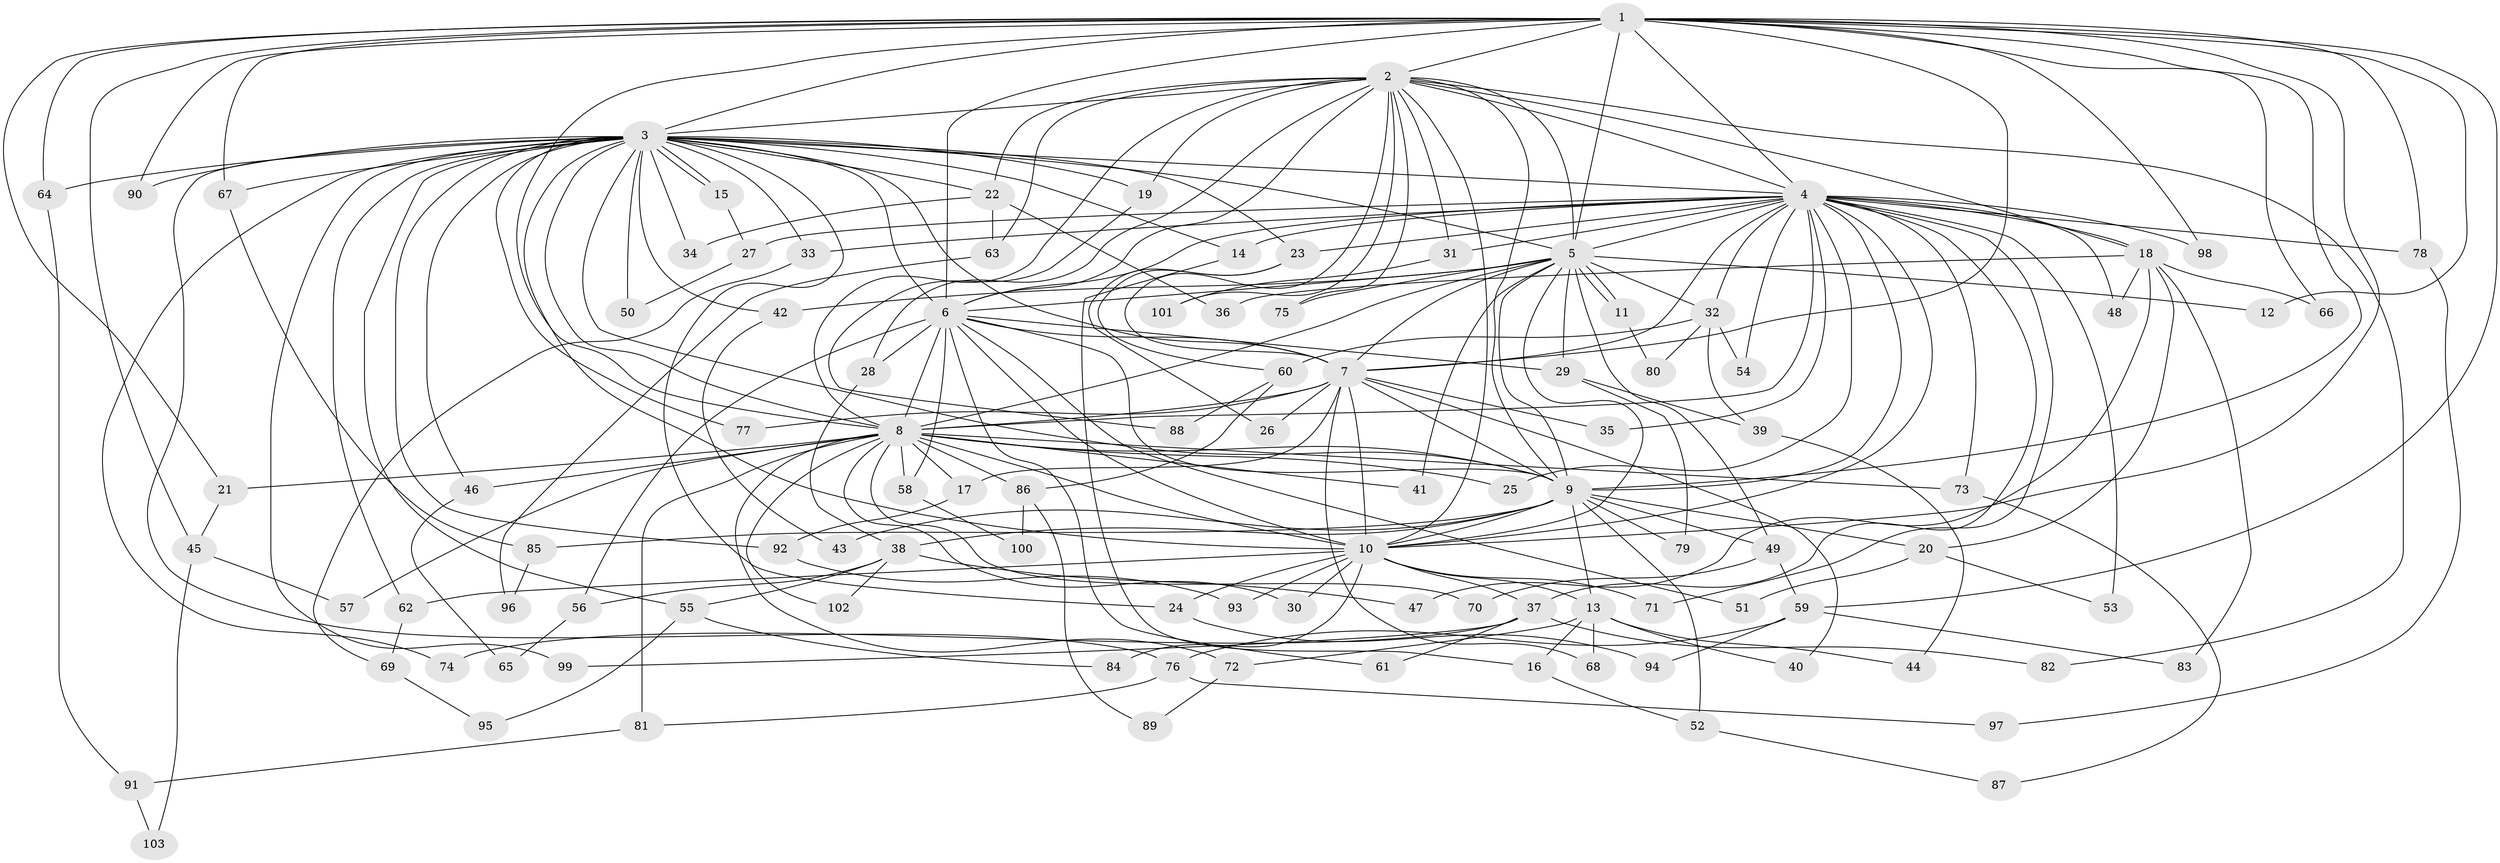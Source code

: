 // Generated by graph-tools (version 1.1) at 2025/25/03/09/25 03:25:47]
// undirected, 103 vertices, 231 edges
graph export_dot {
graph [start="1"]
  node [color=gray90,style=filled];
  1;
  2;
  3;
  4;
  5;
  6;
  7;
  8;
  9;
  10;
  11;
  12;
  13;
  14;
  15;
  16;
  17;
  18;
  19;
  20;
  21;
  22;
  23;
  24;
  25;
  26;
  27;
  28;
  29;
  30;
  31;
  32;
  33;
  34;
  35;
  36;
  37;
  38;
  39;
  40;
  41;
  42;
  43;
  44;
  45;
  46;
  47;
  48;
  49;
  50;
  51;
  52;
  53;
  54;
  55;
  56;
  57;
  58;
  59;
  60;
  61;
  62;
  63;
  64;
  65;
  66;
  67;
  68;
  69;
  70;
  71;
  72;
  73;
  74;
  75;
  76;
  77;
  78;
  79;
  80;
  81;
  82;
  83;
  84;
  85;
  86;
  87;
  88;
  89;
  90;
  91;
  92;
  93;
  94;
  95;
  96;
  97;
  98;
  99;
  100;
  101;
  102;
  103;
  1 -- 2;
  1 -- 3;
  1 -- 4;
  1 -- 5;
  1 -- 6;
  1 -- 7;
  1 -- 8;
  1 -- 9;
  1 -- 10;
  1 -- 12;
  1 -- 21;
  1 -- 45;
  1 -- 59;
  1 -- 64;
  1 -- 66;
  1 -- 67;
  1 -- 78;
  1 -- 90;
  1 -- 98;
  2 -- 3;
  2 -- 4;
  2 -- 5;
  2 -- 6;
  2 -- 7;
  2 -- 8;
  2 -- 9;
  2 -- 10;
  2 -- 18;
  2 -- 19;
  2 -- 22;
  2 -- 28;
  2 -- 31;
  2 -- 63;
  2 -- 75;
  2 -- 82;
  2 -- 101;
  3 -- 4;
  3 -- 5;
  3 -- 6;
  3 -- 7;
  3 -- 8;
  3 -- 9;
  3 -- 10;
  3 -- 14;
  3 -- 15;
  3 -- 15;
  3 -- 19;
  3 -- 22;
  3 -- 23;
  3 -- 24;
  3 -- 33;
  3 -- 34;
  3 -- 42;
  3 -- 46;
  3 -- 50;
  3 -- 55;
  3 -- 62;
  3 -- 64;
  3 -- 67;
  3 -- 74;
  3 -- 76;
  3 -- 77;
  3 -- 90;
  3 -- 92;
  3 -- 99;
  4 -- 5;
  4 -- 6;
  4 -- 7;
  4 -- 8;
  4 -- 9;
  4 -- 10;
  4 -- 14;
  4 -- 18;
  4 -- 23;
  4 -- 25;
  4 -- 27;
  4 -- 31;
  4 -- 32;
  4 -- 33;
  4 -- 35;
  4 -- 37;
  4 -- 48;
  4 -- 53;
  4 -- 54;
  4 -- 71;
  4 -- 73;
  4 -- 78;
  4 -- 98;
  5 -- 6;
  5 -- 7;
  5 -- 8;
  5 -- 9;
  5 -- 10;
  5 -- 11;
  5 -- 11;
  5 -- 12;
  5 -- 29;
  5 -- 32;
  5 -- 41;
  5 -- 42;
  5 -- 49;
  5 -- 75;
  6 -- 7;
  6 -- 8;
  6 -- 9;
  6 -- 10;
  6 -- 28;
  6 -- 29;
  6 -- 51;
  6 -- 56;
  6 -- 58;
  6 -- 61;
  7 -- 8;
  7 -- 9;
  7 -- 10;
  7 -- 17;
  7 -- 26;
  7 -- 35;
  7 -- 40;
  7 -- 68;
  7 -- 77;
  8 -- 9;
  8 -- 10;
  8 -- 17;
  8 -- 21;
  8 -- 25;
  8 -- 30;
  8 -- 41;
  8 -- 46;
  8 -- 57;
  8 -- 58;
  8 -- 70;
  8 -- 72;
  8 -- 73;
  8 -- 81;
  8 -- 86;
  8 -- 102;
  9 -- 10;
  9 -- 13;
  9 -- 20;
  9 -- 38;
  9 -- 43;
  9 -- 49;
  9 -- 52;
  9 -- 79;
  9 -- 85;
  10 -- 13;
  10 -- 24;
  10 -- 30;
  10 -- 37;
  10 -- 62;
  10 -- 71;
  10 -- 84;
  10 -- 93;
  11 -- 80;
  13 -- 16;
  13 -- 40;
  13 -- 44;
  13 -- 68;
  13 -- 72;
  14 -- 16;
  15 -- 27;
  16 -- 52;
  17 -- 92;
  18 -- 20;
  18 -- 36;
  18 -- 47;
  18 -- 48;
  18 -- 66;
  18 -- 83;
  19 -- 88;
  20 -- 51;
  20 -- 53;
  21 -- 45;
  22 -- 34;
  22 -- 36;
  22 -- 63;
  23 -- 26;
  23 -- 60;
  24 -- 94;
  27 -- 50;
  28 -- 38;
  29 -- 39;
  29 -- 79;
  31 -- 101;
  32 -- 39;
  32 -- 54;
  32 -- 60;
  32 -- 80;
  33 -- 69;
  37 -- 61;
  37 -- 74;
  37 -- 82;
  37 -- 99;
  38 -- 47;
  38 -- 55;
  38 -- 56;
  38 -- 102;
  39 -- 44;
  42 -- 43;
  45 -- 57;
  45 -- 103;
  46 -- 65;
  49 -- 59;
  49 -- 70;
  52 -- 87;
  55 -- 84;
  55 -- 95;
  56 -- 65;
  58 -- 100;
  59 -- 76;
  59 -- 83;
  59 -- 94;
  60 -- 86;
  60 -- 88;
  62 -- 69;
  63 -- 96;
  64 -- 91;
  67 -- 85;
  69 -- 95;
  72 -- 89;
  73 -- 87;
  76 -- 81;
  76 -- 97;
  78 -- 97;
  81 -- 91;
  85 -- 96;
  86 -- 89;
  86 -- 100;
  91 -- 103;
  92 -- 93;
}
